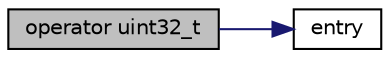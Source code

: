 digraph "operator uint32_t"
{
 // LATEX_PDF_SIZE
  edge [fontname="Helvetica",fontsize="10",labelfontname="Helvetica",labelfontsize="10"];
  node [fontname="Helvetica",fontsize="10",shape=record];
  rankdir="LR";
  Node1 [label="operator uint32_t",height=0.2,width=0.4,color="black", fillcolor="grey75", style="filled", fontcolor="black",tooltip=" "];
  Node1 -> Node2 [color="midnightblue",fontsize="10",style="solid",fontname="Helvetica"];
  Node2 [label="entry",height=0.2,width=0.4,color="black", fillcolor="white", style="filled",URL="$class_c_thunk.html#a895c3e772383b07c7a2298b9e42a339b",tooltip=" "];
}
